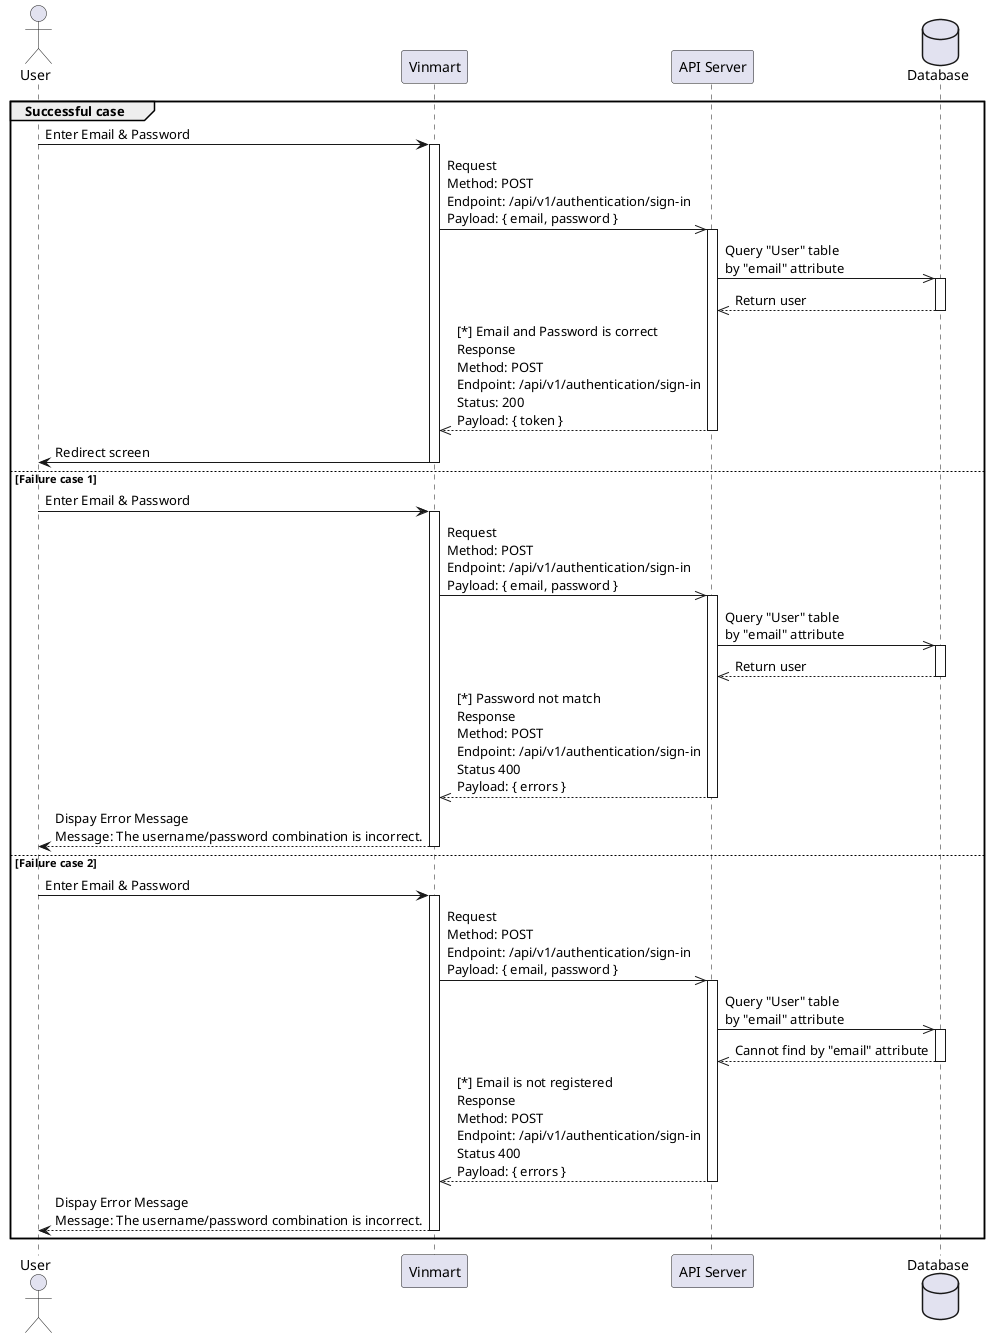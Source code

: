 @startuml

actor User as user
participant "Vinmart" as vinmart
participant "API Server" as apiServer
database Database as database

group Successful case

user -> vinmart : Enter Email & Password

activate vinmart

vinmart ->> apiServer : Request\nMethod: POST \nEndpoint: /api/v1/authentication/sign-in\nPayload: { email, password }

activate apiServer

apiServer ->> database : Query "User" table\nby "email" attribute

activate database

database -->> apiServer : Return user

deactivate database

apiServer -->> vinmart : [*] Email and Password is correct\nResponse\nMethod: POST \nEndpoint: /api/v1/authentication/sign-in\nStatus: 200\nPayload: { token }

deactivate apiServer

vinmart -> user : Redirect screen

deactivate vinmart

else Failure case 1

user -> vinmart : Enter Email & Password

activate vinmart

vinmart ->> apiServer : Request\nMethod: POST \nEndpoint: /api/v1/authentication/sign-in\nPayload: { email, password }

activate apiServer

apiServer ->> database : Query "User" table\nby "email" attribute

activate database

database -->> apiServer : Return user

deactivate database

apiServer -->> vinmart : [*] Password not match\nResponse\nMethod: POST \nEndpoint: /api/v1/authentication/sign-in\nStatus 400\nPayload: { errors }

deactivate apiServer

vinmart --> user : Dispay Error Message\nMessage: The username/password combination is incorrect.

deactivate vinmart

else Failure case 2

user -> vinmart : Enter Email & Password

activate vinmart

vinmart ->> apiServer : Request\nMethod: POST \nEndpoint: /api/v1/authentication/sign-in\nPayload: { email, password }

activate apiServer

apiServer ->> database : Query "User" table\nby "email" attribute

activate database

database -->> apiServer : Cannot find by "email" attribute

deactivate database

apiServer -->> vinmart : [*] Email is not registered\nResponse\nMethod: POST \nEndpoint: /api/v1/authentication/sign-in\nStatus 400\nPayload: { errors } 

deactivate apiServer

vinmart --> user: Dispay Error Message\nMessage: The username/password combination is incorrect.

deactivate vinmart

end

@enduml